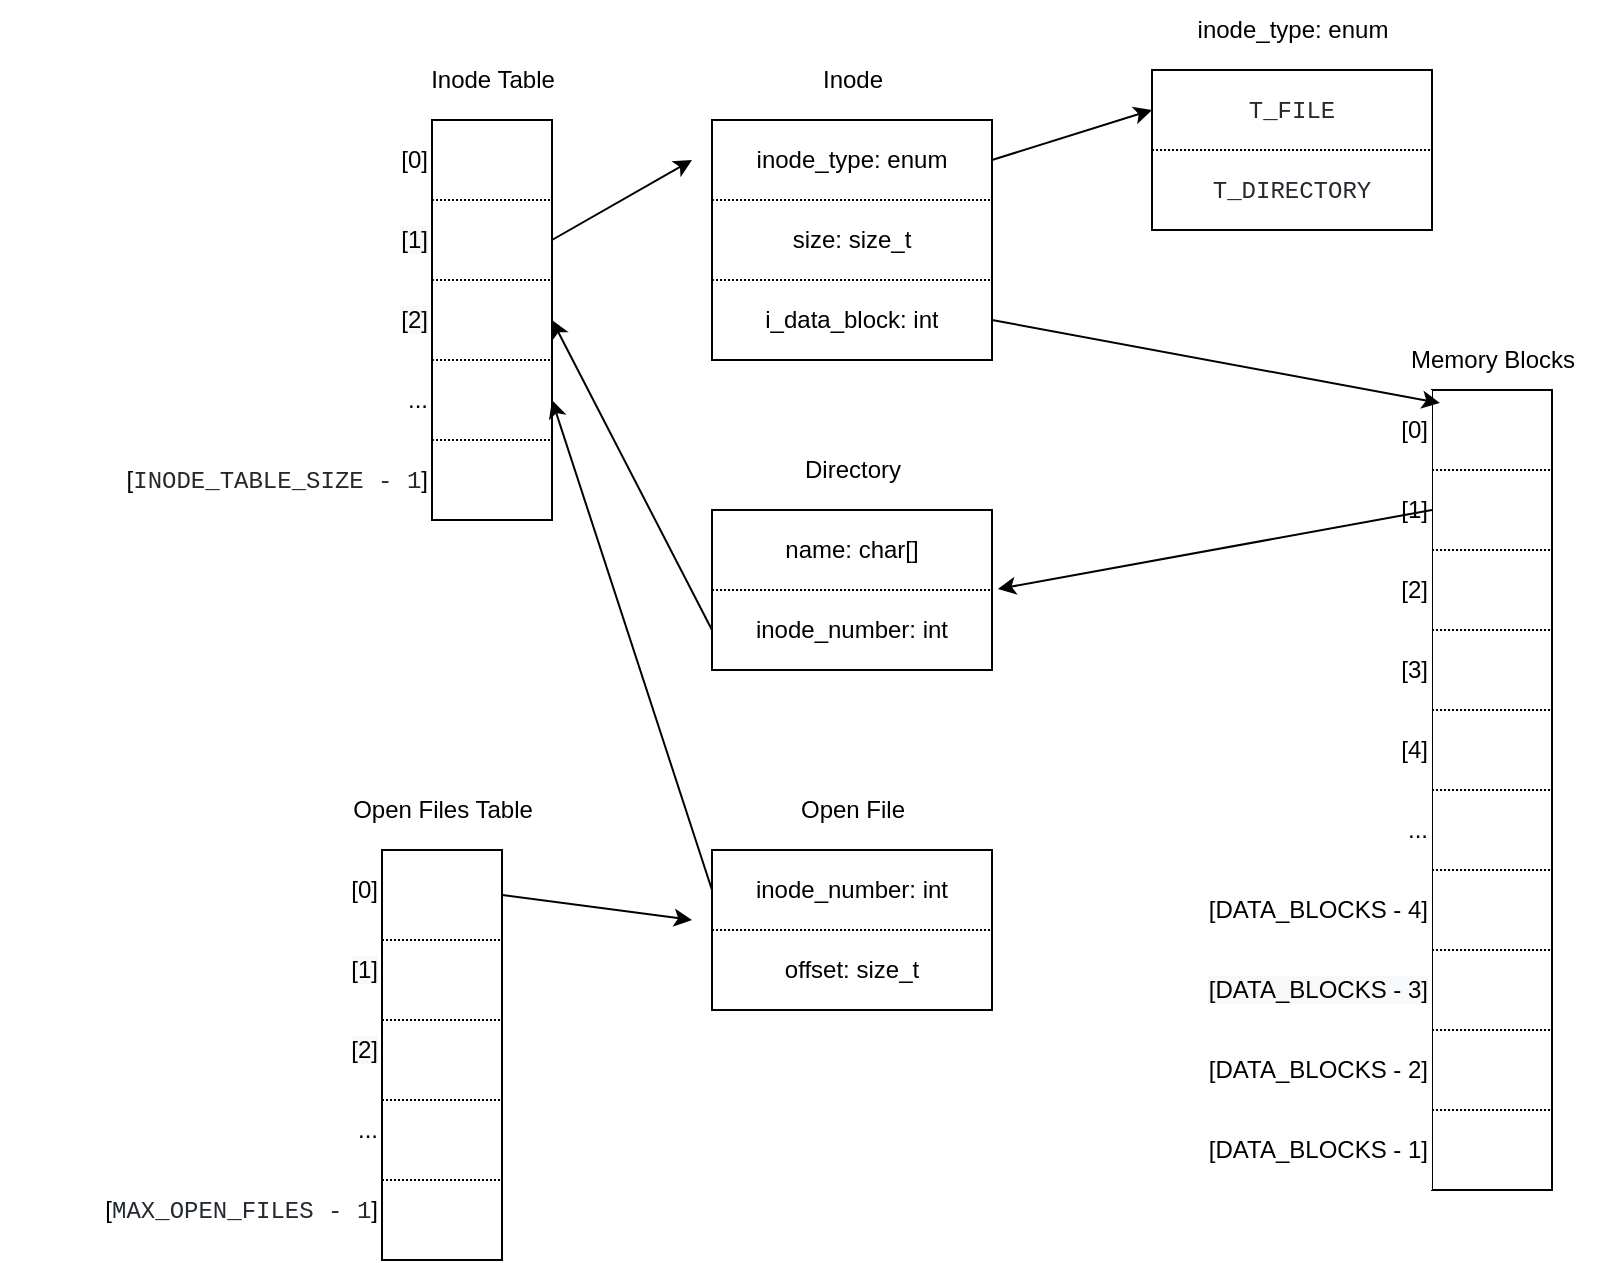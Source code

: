 <mxfile version="20.6.0" type="device"><diagram id="9Ae5BM7ugQisEjDvEAx7" name="Página-1"><mxGraphModel dx="1773" dy="621" grid="1" gridSize="10" guides="1" tooltips="1" connect="1" arrows="1" fold="1" page="1" pageScale="1" pageWidth="827" pageHeight="1169" math="0" shadow="0"><root><mxCell id="0"/><mxCell id="1" parent="0"/><mxCell id="xwCjixc-GJ8NAdLslj2i-1" value="" style="shape=table;html=1;whiteSpace=wrap;startSize=0;container=1;collapsible=0;childLayout=tableLayout;strokeColor=none;align=right;" vertex="1" parent="1"><mxGeometry x="10" y="80" width="160" height="200" as="geometry"/></mxCell><mxCell id="xwCjixc-GJ8NAdLslj2i-31" style="shape=tableRow;horizontal=0;startSize=0;swimlaneHead=0;swimlaneBody=0;top=0;left=0;bottom=0;right=0;collapsible=0;dropTarget=0;fillColor=none;points=[[0,0.5],[1,0.5]];portConstraint=eastwest;" vertex="1" parent="xwCjixc-GJ8NAdLslj2i-1"><mxGeometry width="160" height="40" as="geometry"/></mxCell><mxCell id="xwCjixc-GJ8NAdLslj2i-32" value="[0]" style="shape=partialRectangle;html=1;whiteSpace=wrap;connectable=0;fillColor=none;top=0;left=0;bottom=0;right=0;overflow=hidden;align=right;" vertex="1" parent="xwCjixc-GJ8NAdLslj2i-31"><mxGeometry width="160" height="40" as="geometry"><mxRectangle width="160" height="40" as="alternateBounds"/></mxGeometry></mxCell><mxCell id="xwCjixc-GJ8NAdLslj2i-29" style="shape=tableRow;horizontal=0;startSize=0;swimlaneHead=0;swimlaneBody=0;top=0;left=0;bottom=0;right=0;collapsible=0;dropTarget=0;fillColor=none;points=[[0,0.5],[1,0.5]];portConstraint=eastwest;" vertex="1" parent="xwCjixc-GJ8NAdLslj2i-1"><mxGeometry y="40" width="160" height="40" as="geometry"/></mxCell><mxCell id="xwCjixc-GJ8NAdLslj2i-30" value="&lt;span style=&quot;color: rgb(0, 0, 0); font-family: Helvetica; font-size: 12px; font-style: normal; font-variant-ligatures: normal; font-variant-caps: normal; font-weight: 400; letter-spacing: normal; orphans: 2; text-indent: 0px; text-transform: none; widows: 2; word-spacing: 0px; -webkit-text-stroke-width: 0px; background-color: rgb(248, 249, 250); text-decoration-thickness: initial; text-decoration-style: initial; text-decoration-color: initial; float: none; display: inline !important;&quot;&gt;[1]&lt;/span&gt;" style="shape=partialRectangle;html=1;whiteSpace=wrap;connectable=0;fillColor=none;top=0;left=0;bottom=0;right=0;overflow=hidden;align=right;" vertex="1" parent="xwCjixc-GJ8NAdLslj2i-29"><mxGeometry width="160" height="40" as="geometry"><mxRectangle width="160" height="40" as="alternateBounds"/></mxGeometry></mxCell><mxCell id="xwCjixc-GJ8NAdLslj2i-2" value="" style="shape=tableRow;horizontal=0;startSize=0;swimlaneHead=0;swimlaneBody=0;top=0;left=0;bottom=0;right=0;collapsible=0;dropTarget=0;fillColor=none;points=[[0,0.5],[1,0.5]];portConstraint=eastwest;" vertex="1" parent="xwCjixc-GJ8NAdLslj2i-1"><mxGeometry y="80" width="160" height="40" as="geometry"/></mxCell><mxCell id="xwCjixc-GJ8NAdLslj2i-3" value="&lt;span style=&quot;color: rgb(0, 0, 0); font-family: Helvetica; font-size: 12px; font-style: normal; font-variant-ligatures: normal; font-variant-caps: normal; font-weight: 400; letter-spacing: normal; orphans: 2; text-indent: 0px; text-transform: none; widows: 2; word-spacing: 0px; -webkit-text-stroke-width: 0px; background-color: rgb(248, 249, 250); text-decoration-thickness: initial; text-decoration-style: initial; text-decoration-color: initial; float: none; display: inline !important;&quot;&gt;[2]&lt;/span&gt;" style="shape=partialRectangle;html=1;whiteSpace=wrap;connectable=0;fillColor=none;top=0;left=0;bottom=0;right=0;overflow=hidden;align=right;" vertex="1" parent="xwCjixc-GJ8NAdLslj2i-2"><mxGeometry width="160" height="40" as="geometry"><mxRectangle width="160" height="40" as="alternateBounds"/></mxGeometry></mxCell><mxCell id="xwCjixc-GJ8NAdLslj2i-6" value="" style="shape=tableRow;horizontal=0;startSize=0;swimlaneHead=0;swimlaneBody=0;top=0;left=0;bottom=0;right=0;collapsible=0;dropTarget=0;fillColor=none;points=[[0,0.5],[1,0.5]];portConstraint=eastwest;" vertex="1" parent="xwCjixc-GJ8NAdLslj2i-1"><mxGeometry y="120" width="160" height="40" as="geometry"/></mxCell><mxCell id="xwCjixc-GJ8NAdLslj2i-7" value="..." style="shape=partialRectangle;html=1;whiteSpace=wrap;connectable=0;fillColor=none;top=0;left=0;bottom=0;right=0;overflow=hidden;align=right;" vertex="1" parent="xwCjixc-GJ8NAdLslj2i-6"><mxGeometry width="160" height="40" as="geometry"><mxRectangle width="160" height="40" as="alternateBounds"/></mxGeometry></mxCell><mxCell id="xwCjixc-GJ8NAdLslj2i-10" value="" style="shape=tableRow;horizontal=0;startSize=0;swimlaneHead=0;swimlaneBody=0;top=0;left=0;bottom=0;right=0;collapsible=0;dropTarget=0;fillColor=none;points=[[0,0.5],[1,0.5]];portConstraint=eastwest;" vertex="1" parent="xwCjixc-GJ8NAdLslj2i-1"><mxGeometry y="160" width="160" height="40" as="geometry"/></mxCell><mxCell id="xwCjixc-GJ8NAdLslj2i-11" value="[&lt;span style=&quot;color: rgb(36, 41, 47); font-family: ui-monospace, SFMono-Regular, &amp;quot;SF Mono&amp;quot;, Menlo, Consolas, &amp;quot;Liberation Mono&amp;quot;, monospace; background-color: rgb(255, 255, 255);&quot;&gt;INODE_TABLE_SIZE - 1&lt;/span&gt;]" style="shape=partialRectangle;html=1;whiteSpace=wrap;connectable=0;fillColor=none;top=0;left=0;bottom=0;right=0;overflow=hidden;align=right;" vertex="1" parent="xwCjixc-GJ8NAdLslj2i-10"><mxGeometry width="160" height="40" as="geometry"><mxRectangle width="160" height="40" as="alternateBounds"/></mxGeometry></mxCell><mxCell id="xwCjixc-GJ8NAdLslj2i-48" value="" style="shape=table;html=1;whiteSpace=wrap;startSize=0;container=1;collapsible=0;childLayout=tableLayout;dashed=1;dashPattern=1 1;" vertex="1" parent="1"><mxGeometry x="170" y="80" width="60" height="200" as="geometry"/></mxCell><mxCell id="xwCjixc-GJ8NAdLslj2i-49" value="" style="shape=tableRow;horizontal=0;startSize=0;swimlaneHead=0;swimlaneBody=0;top=0;left=0;bottom=0;right=0;collapsible=0;dropTarget=0;fillColor=none;points=[[0,0.5],[1,0.5]];portConstraint=eastwest;dashed=1;dashPattern=1 1;" vertex="1" parent="xwCjixc-GJ8NAdLslj2i-48"><mxGeometry width="60" height="40" as="geometry"/></mxCell><mxCell id="xwCjixc-GJ8NAdLslj2i-50" value="" style="shape=partialRectangle;html=1;whiteSpace=wrap;connectable=0;fillColor=none;top=0;left=0;bottom=0;right=0;overflow=hidden;dashed=1;dashPattern=1 1;" vertex="1" parent="xwCjixc-GJ8NAdLslj2i-49"><mxGeometry width="60" height="40" as="geometry"><mxRectangle width="60" height="40" as="alternateBounds"/></mxGeometry></mxCell><mxCell id="xwCjixc-GJ8NAdLslj2i-53" value="" style="shape=tableRow;horizontal=0;startSize=0;swimlaneHead=0;swimlaneBody=0;top=0;left=0;bottom=0;right=0;collapsible=0;dropTarget=0;fillColor=none;points=[[0,0.5],[1,0.5]];portConstraint=eastwest;dashed=1;dashPattern=1 1;" vertex="1" parent="xwCjixc-GJ8NAdLslj2i-48"><mxGeometry y="40" width="60" height="40" as="geometry"/></mxCell><mxCell id="xwCjixc-GJ8NAdLslj2i-54" value="" style="shape=partialRectangle;html=1;whiteSpace=wrap;connectable=0;fillColor=none;top=0;left=0;bottom=0;right=0;overflow=hidden;dashed=1;dashPattern=1 1;" vertex="1" parent="xwCjixc-GJ8NAdLslj2i-53"><mxGeometry width="60" height="40" as="geometry"><mxRectangle width="60" height="40" as="alternateBounds"/></mxGeometry></mxCell><mxCell id="xwCjixc-GJ8NAdLslj2i-57" value="" style="shape=tableRow;horizontal=0;startSize=0;swimlaneHead=0;swimlaneBody=0;top=0;left=0;bottom=0;right=0;collapsible=0;dropTarget=0;fillColor=none;points=[[0,0.5],[1,0.5]];portConstraint=eastwest;dashed=1;dashPattern=1 1;" vertex="1" parent="xwCjixc-GJ8NAdLslj2i-48"><mxGeometry y="80" width="60" height="40" as="geometry"/></mxCell><mxCell id="xwCjixc-GJ8NAdLslj2i-58" value="" style="shape=partialRectangle;html=1;whiteSpace=wrap;connectable=0;fillColor=none;top=0;left=0;bottom=0;right=0;overflow=hidden;dashed=1;dashPattern=1 1;" vertex="1" parent="xwCjixc-GJ8NAdLslj2i-57"><mxGeometry width="60" height="40" as="geometry"><mxRectangle width="60" height="40" as="alternateBounds"/></mxGeometry></mxCell><mxCell id="xwCjixc-GJ8NAdLslj2i-61" style="shape=tableRow;horizontal=0;startSize=0;swimlaneHead=0;swimlaneBody=0;top=0;left=0;bottom=0;right=0;collapsible=0;dropTarget=0;fillColor=none;points=[[0,0.5],[1,0.5]];portConstraint=eastwest;dashed=1;dashPattern=1 1;" vertex="1" parent="xwCjixc-GJ8NAdLslj2i-48"><mxGeometry y="120" width="60" height="40" as="geometry"/></mxCell><mxCell id="xwCjixc-GJ8NAdLslj2i-62" style="shape=partialRectangle;html=1;whiteSpace=wrap;connectable=0;fillColor=none;top=0;left=0;bottom=0;right=0;overflow=hidden;dashed=1;dashPattern=1 1;" vertex="1" parent="xwCjixc-GJ8NAdLslj2i-61"><mxGeometry width="60" height="40" as="geometry"><mxRectangle width="60" height="40" as="alternateBounds"/></mxGeometry></mxCell><mxCell id="xwCjixc-GJ8NAdLslj2i-63" style="shape=tableRow;horizontal=0;startSize=0;swimlaneHead=0;swimlaneBody=0;top=0;left=0;bottom=0;right=0;collapsible=0;dropTarget=0;fillColor=none;points=[[0,0.5],[1,0.5]];portConstraint=eastwest;dashed=1;dashPattern=1 1;" vertex="1" parent="xwCjixc-GJ8NAdLslj2i-48"><mxGeometry y="160" width="60" height="40" as="geometry"/></mxCell><mxCell id="xwCjixc-GJ8NAdLslj2i-64" style="shape=partialRectangle;html=1;whiteSpace=wrap;connectable=0;fillColor=none;top=0;left=0;bottom=0;right=0;overflow=hidden;dashed=1;dashPattern=1 1;" vertex="1" parent="xwCjixc-GJ8NAdLslj2i-63"><mxGeometry width="60" height="40" as="geometry"><mxRectangle width="60" height="40" as="alternateBounds"/></mxGeometry></mxCell><mxCell id="xwCjixc-GJ8NAdLslj2i-65" value="Inode Table" style="text;html=1;align=center;verticalAlign=middle;resizable=0;points=[];autosize=1;strokeColor=none;fillColor=none;" vertex="1" parent="1"><mxGeometry x="155" y="45" width="90" height="30" as="geometry"/></mxCell><mxCell id="xwCjixc-GJ8NAdLslj2i-71" value="" style="shape=table;html=1;whiteSpace=wrap;startSize=0;container=1;collapsible=0;childLayout=tableLayout;dashed=1;dashPattern=1 1;" vertex="1" parent="1"><mxGeometry x="310" y="80" width="140" height="120" as="geometry"/></mxCell><mxCell id="xwCjixc-GJ8NAdLslj2i-84" style="shape=tableRow;horizontal=0;startSize=0;swimlaneHead=0;swimlaneBody=0;top=0;left=0;bottom=0;right=0;collapsible=0;dropTarget=0;fillColor=none;points=[[0,0.5],[1,0.5]];portConstraint=eastwest;dashed=1;dashPattern=1 1;" vertex="1" parent="xwCjixc-GJ8NAdLslj2i-71"><mxGeometry width="140" height="40" as="geometry"/></mxCell><mxCell id="xwCjixc-GJ8NAdLslj2i-85" value="inode_type: enum" style="shape=partialRectangle;html=1;whiteSpace=wrap;connectable=0;fillColor=none;top=0;left=0;bottom=0;right=0;overflow=hidden;dashed=1;dashPattern=1 1;" vertex="1" parent="xwCjixc-GJ8NAdLslj2i-84"><mxGeometry width="140" height="40" as="geometry"><mxRectangle width="140" height="40" as="alternateBounds"/></mxGeometry></mxCell><mxCell id="xwCjixc-GJ8NAdLslj2i-72" value="" style="shape=tableRow;horizontal=0;startSize=0;swimlaneHead=0;swimlaneBody=0;top=0;left=0;bottom=0;right=0;collapsible=0;dropTarget=0;fillColor=none;points=[[0,0.5],[1,0.5]];portConstraint=eastwest;dashed=1;dashPattern=1 1;" vertex="1" parent="xwCjixc-GJ8NAdLslj2i-71"><mxGeometry y="40" width="140" height="40" as="geometry"/></mxCell><mxCell id="xwCjixc-GJ8NAdLslj2i-73" value="size: size_t" style="shape=partialRectangle;html=1;whiteSpace=wrap;connectable=0;fillColor=none;top=0;left=0;bottom=0;right=0;overflow=hidden;dashed=1;dashPattern=1 1;" vertex="1" parent="xwCjixc-GJ8NAdLslj2i-72"><mxGeometry width="140" height="40" as="geometry"><mxRectangle width="140" height="40" as="alternateBounds"/></mxGeometry></mxCell><mxCell id="xwCjixc-GJ8NAdLslj2i-76" value="" style="shape=tableRow;horizontal=0;startSize=0;swimlaneHead=0;swimlaneBody=0;top=0;left=0;bottom=0;right=0;collapsible=0;dropTarget=0;fillColor=none;points=[[0,0.5],[1,0.5]];portConstraint=eastwest;dashed=1;dashPattern=1 1;" vertex="1" parent="xwCjixc-GJ8NAdLslj2i-71"><mxGeometry y="80" width="140" height="40" as="geometry"/></mxCell><mxCell id="xwCjixc-GJ8NAdLslj2i-77" value="i_data_block: int" style="shape=partialRectangle;html=1;whiteSpace=wrap;connectable=0;fillColor=none;top=0;left=0;bottom=0;right=0;overflow=hidden;dashed=1;dashPattern=1 1;" vertex="1" parent="xwCjixc-GJ8NAdLslj2i-76"><mxGeometry width="140" height="40" as="geometry"><mxRectangle width="140" height="40" as="alternateBounds"/></mxGeometry></mxCell><mxCell id="xwCjixc-GJ8NAdLslj2i-86" value="Inode" style="text;html=1;align=center;verticalAlign=middle;resizable=0;points=[];autosize=1;strokeColor=none;fillColor=none;" vertex="1" parent="1"><mxGeometry x="355" y="45" width="50" height="30" as="geometry"/></mxCell><mxCell id="xwCjixc-GJ8NAdLslj2i-87" value="" style="shape=table;startSize=0;container=1;collapsible=0;childLayout=tableLayout;dashed=1;dashPattern=1 1;" vertex="1" parent="1"><mxGeometry x="670" y="215" width="60" height="400" as="geometry"/></mxCell><mxCell id="xwCjixc-GJ8NAdLslj2i-90" value="" style="shape=tableRow;horizontal=0;startSize=0;swimlaneHead=0;swimlaneBody=0;top=0;left=0;bottom=0;right=0;collapsible=0;dropTarget=0;fillColor=none;points=[[0,0.5],[1,0.5]];portConstraint=eastwest;dashed=1;dashPattern=1 1;" vertex="1" parent="xwCjixc-GJ8NAdLslj2i-87"><mxGeometry width="60" height="40" as="geometry"/></mxCell><mxCell id="xwCjixc-GJ8NAdLslj2i-91" value="" style="shape=partialRectangle;html=1;whiteSpace=wrap;connectable=0;overflow=hidden;fillColor=none;top=0;left=0;bottom=0;right=0;pointerEvents=1;dashed=1;dashPattern=1 1;" vertex="1" parent="xwCjixc-GJ8NAdLslj2i-90"><mxGeometry width="60" height="40" as="geometry"><mxRectangle width="60" height="40" as="alternateBounds"/></mxGeometry></mxCell><mxCell id="xwCjixc-GJ8NAdLslj2i-92" value="" style="shape=tableRow;horizontal=0;startSize=0;swimlaneHead=0;swimlaneBody=0;top=0;left=0;bottom=0;right=0;collapsible=0;dropTarget=0;fillColor=none;points=[[0,0.5],[1,0.5]];portConstraint=eastwest;dashed=1;dashPattern=1 1;" vertex="1" parent="xwCjixc-GJ8NAdLslj2i-87"><mxGeometry y="40" width="60" height="40" as="geometry"/></mxCell><mxCell id="xwCjixc-GJ8NAdLslj2i-93" value="" style="shape=partialRectangle;html=1;whiteSpace=wrap;connectable=0;overflow=hidden;fillColor=none;top=0;left=0;bottom=0;right=0;pointerEvents=1;dashed=1;dashPattern=1 1;" vertex="1" parent="xwCjixc-GJ8NAdLslj2i-92"><mxGeometry width="60" height="40" as="geometry"><mxRectangle width="60" height="40" as="alternateBounds"/></mxGeometry></mxCell><mxCell id="xwCjixc-GJ8NAdLslj2i-94" value="" style="shape=tableRow;horizontal=0;startSize=0;swimlaneHead=0;swimlaneBody=0;top=0;left=0;bottom=0;right=0;collapsible=0;dropTarget=0;fillColor=none;points=[[0,0.5],[1,0.5]];portConstraint=eastwest;dashed=1;dashPattern=1 1;" vertex="1" parent="xwCjixc-GJ8NAdLslj2i-87"><mxGeometry y="80" width="60" height="40" as="geometry"/></mxCell><mxCell id="xwCjixc-GJ8NAdLslj2i-95" value="" style="shape=partialRectangle;html=1;whiteSpace=wrap;connectable=0;overflow=hidden;fillColor=none;top=0;left=0;bottom=0;right=0;pointerEvents=1;dashed=1;dashPattern=1 1;" vertex="1" parent="xwCjixc-GJ8NAdLslj2i-94"><mxGeometry width="60" height="40" as="geometry"><mxRectangle width="60" height="40" as="alternateBounds"/></mxGeometry></mxCell><mxCell id="xwCjixc-GJ8NAdLslj2i-96" value="" style="shape=tableRow;horizontal=0;startSize=0;swimlaneHead=0;swimlaneBody=0;top=0;left=0;bottom=0;right=0;collapsible=0;dropTarget=0;fillColor=none;points=[[0,0.5],[1,0.5]];portConstraint=eastwest;dashed=1;dashPattern=1 1;" vertex="1" parent="xwCjixc-GJ8NAdLslj2i-87"><mxGeometry y="120" width="60" height="40" as="geometry"/></mxCell><mxCell id="xwCjixc-GJ8NAdLslj2i-97" value="" style="shape=partialRectangle;html=1;whiteSpace=wrap;connectable=0;overflow=hidden;fillColor=none;top=0;left=0;bottom=0;right=0;pointerEvents=1;dashed=1;dashPattern=1 1;" vertex="1" parent="xwCjixc-GJ8NAdLslj2i-96"><mxGeometry width="60" height="40" as="geometry"><mxRectangle width="60" height="40" as="alternateBounds"/></mxGeometry></mxCell><mxCell id="xwCjixc-GJ8NAdLslj2i-98" value="" style="shape=tableRow;horizontal=0;startSize=0;swimlaneHead=0;swimlaneBody=0;top=0;left=0;bottom=0;right=0;collapsible=0;dropTarget=0;fillColor=none;points=[[0,0.5],[1,0.5]];portConstraint=eastwest;dashed=1;dashPattern=1 1;" vertex="1" parent="xwCjixc-GJ8NAdLslj2i-87"><mxGeometry y="160" width="60" height="40" as="geometry"/></mxCell><mxCell id="xwCjixc-GJ8NAdLslj2i-99" value="" style="shape=partialRectangle;html=1;whiteSpace=wrap;connectable=0;overflow=hidden;fillColor=none;top=0;left=0;bottom=0;right=0;pointerEvents=1;dashed=1;dashPattern=1 1;" vertex="1" parent="xwCjixc-GJ8NAdLslj2i-98"><mxGeometry width="60" height="40" as="geometry"><mxRectangle width="60" height="40" as="alternateBounds"/></mxGeometry></mxCell><mxCell id="xwCjixc-GJ8NAdLslj2i-100" value="" style="shape=tableRow;horizontal=0;startSize=0;swimlaneHead=0;swimlaneBody=0;top=0;left=0;bottom=0;right=0;collapsible=0;dropTarget=0;fillColor=none;points=[[0,0.5],[1,0.5]];portConstraint=eastwest;dashed=1;dashPattern=1 1;" vertex="1" parent="xwCjixc-GJ8NAdLslj2i-87"><mxGeometry y="200" width="60" height="40" as="geometry"/></mxCell><mxCell id="xwCjixc-GJ8NAdLslj2i-101" value="" style="shape=partialRectangle;html=1;whiteSpace=wrap;connectable=0;overflow=hidden;fillColor=none;top=0;left=0;bottom=0;right=0;pointerEvents=1;dashed=1;dashPattern=1 1;" vertex="1" parent="xwCjixc-GJ8NAdLslj2i-100"><mxGeometry width="60" height="40" as="geometry"><mxRectangle width="60" height="40" as="alternateBounds"/></mxGeometry></mxCell><mxCell id="xwCjixc-GJ8NAdLslj2i-102" value="" style="shape=tableRow;horizontal=0;startSize=0;swimlaneHead=0;swimlaneBody=0;top=0;left=0;bottom=0;right=0;collapsible=0;dropTarget=0;fillColor=none;points=[[0,0.5],[1,0.5]];portConstraint=eastwest;dashed=1;dashPattern=1 1;" vertex="1" parent="xwCjixc-GJ8NAdLslj2i-87"><mxGeometry y="240" width="60" height="40" as="geometry"/></mxCell><mxCell id="xwCjixc-GJ8NAdLslj2i-103" value="" style="shape=partialRectangle;html=1;whiteSpace=wrap;connectable=0;overflow=hidden;fillColor=none;top=0;left=0;bottom=0;right=0;pointerEvents=1;dashed=1;dashPattern=1 1;" vertex="1" parent="xwCjixc-GJ8NAdLslj2i-102"><mxGeometry width="60" height="40" as="geometry"><mxRectangle width="60" height="40" as="alternateBounds"/></mxGeometry></mxCell><mxCell id="xwCjixc-GJ8NAdLslj2i-104" value="" style="shape=tableRow;horizontal=0;startSize=0;swimlaneHead=0;swimlaneBody=0;top=0;left=0;bottom=0;right=0;collapsible=0;dropTarget=0;fillColor=none;points=[[0,0.5],[1,0.5]];portConstraint=eastwest;dashed=1;dashPattern=1 1;" vertex="1" parent="xwCjixc-GJ8NAdLslj2i-87"><mxGeometry y="280" width="60" height="40" as="geometry"/></mxCell><mxCell id="xwCjixc-GJ8NAdLslj2i-105" value="" style="shape=partialRectangle;html=1;whiteSpace=wrap;connectable=0;overflow=hidden;fillColor=none;top=0;left=0;bottom=0;right=0;pointerEvents=1;dashed=1;dashPattern=1 1;" vertex="1" parent="xwCjixc-GJ8NAdLslj2i-104"><mxGeometry width="60" height="40" as="geometry"><mxRectangle width="60" height="40" as="alternateBounds"/></mxGeometry></mxCell><mxCell id="xwCjixc-GJ8NAdLslj2i-106" value="" style="shape=tableRow;horizontal=0;startSize=0;swimlaneHead=0;swimlaneBody=0;top=0;left=0;bottom=0;right=0;collapsible=0;dropTarget=0;fillColor=none;points=[[0,0.5],[1,0.5]];portConstraint=eastwest;dashed=1;dashPattern=1 1;" vertex="1" parent="xwCjixc-GJ8NAdLslj2i-87"><mxGeometry y="320" width="60" height="40" as="geometry"/></mxCell><mxCell id="xwCjixc-GJ8NAdLslj2i-107" value="" style="shape=partialRectangle;html=1;whiteSpace=wrap;connectable=0;overflow=hidden;fillColor=none;top=0;left=0;bottom=0;right=0;pointerEvents=1;dashed=1;dashPattern=1 1;" vertex="1" parent="xwCjixc-GJ8NAdLslj2i-106"><mxGeometry width="60" height="40" as="geometry"><mxRectangle width="60" height="40" as="alternateBounds"/></mxGeometry></mxCell><mxCell id="xwCjixc-GJ8NAdLslj2i-108" style="shape=tableRow;horizontal=0;startSize=0;swimlaneHead=0;swimlaneBody=0;top=0;left=0;bottom=0;right=0;collapsible=0;dropTarget=0;fillColor=none;points=[[0,0.5],[1,0.5]];portConstraint=eastwest;dashed=1;dashPattern=1 1;" vertex="1" parent="xwCjixc-GJ8NAdLslj2i-87"><mxGeometry y="360" width="60" height="40" as="geometry"/></mxCell><mxCell id="xwCjixc-GJ8NAdLslj2i-109" style="shape=partialRectangle;html=1;whiteSpace=wrap;connectable=0;overflow=hidden;fillColor=none;top=0;left=0;bottom=0;right=0;pointerEvents=1;dashed=1;dashPattern=1 1;" vertex="1" parent="xwCjixc-GJ8NAdLslj2i-108"><mxGeometry width="60" height="40" as="geometry"><mxRectangle width="60" height="40" as="alternateBounds"/></mxGeometry></mxCell><mxCell id="xwCjixc-GJ8NAdLslj2i-110" value="Memory Blocks" style="text;html=1;align=center;verticalAlign=middle;resizable=0;points=[];autosize=1;strokeColor=none;fillColor=none;dashed=1;dashPattern=1 1;" vertex="1" parent="1"><mxGeometry x="645" y="185" width="110" height="30" as="geometry"/></mxCell><mxCell id="xwCjixc-GJ8NAdLslj2i-111" value="" style="shape=table;startSize=0;container=1;collapsible=0;childLayout=tableLayout;dashed=1;dashPattern=1 1;align=right;strokeColor=none;" vertex="1" parent="1"><mxGeometry x="550" y="215" width="120" height="400" as="geometry"/></mxCell><mxCell id="xwCjixc-GJ8NAdLslj2i-112" value="" style="shape=tableRow;horizontal=0;startSize=0;swimlaneHead=0;swimlaneBody=0;top=0;left=0;bottom=0;right=0;collapsible=0;dropTarget=0;fillColor=none;points=[[0,0.5],[1,0.5]];portConstraint=eastwest;dashed=1;dashPattern=1 1;" vertex="1" parent="xwCjixc-GJ8NAdLslj2i-111"><mxGeometry width="120" height="40" as="geometry"/></mxCell><mxCell id="xwCjixc-GJ8NAdLslj2i-113" value="[0]" style="shape=partialRectangle;html=1;whiteSpace=wrap;connectable=0;overflow=hidden;fillColor=none;top=0;left=0;bottom=0;right=0;pointerEvents=1;dashed=1;dashPattern=1 1;align=right;" vertex="1" parent="xwCjixc-GJ8NAdLslj2i-112"><mxGeometry width="120" height="40" as="geometry"><mxRectangle width="120" height="40" as="alternateBounds"/></mxGeometry></mxCell><mxCell id="xwCjixc-GJ8NAdLslj2i-114" value="" style="shape=tableRow;horizontal=0;startSize=0;swimlaneHead=0;swimlaneBody=0;top=0;left=0;bottom=0;right=0;collapsible=0;dropTarget=0;fillColor=none;points=[[0,0.5],[1,0.5]];portConstraint=eastwest;dashed=1;dashPattern=1 1;" vertex="1" parent="xwCjixc-GJ8NAdLslj2i-111"><mxGeometry y="40" width="120" height="40" as="geometry"/></mxCell><mxCell id="xwCjixc-GJ8NAdLslj2i-115" value="[1]" style="shape=partialRectangle;html=1;whiteSpace=wrap;connectable=0;overflow=hidden;fillColor=none;top=0;left=0;bottom=0;right=0;pointerEvents=1;dashed=1;dashPattern=1 1;align=right;" vertex="1" parent="xwCjixc-GJ8NAdLslj2i-114"><mxGeometry width="120" height="40" as="geometry"><mxRectangle width="120" height="40" as="alternateBounds"/></mxGeometry></mxCell><mxCell id="xwCjixc-GJ8NAdLslj2i-116" value="" style="shape=tableRow;horizontal=0;startSize=0;swimlaneHead=0;swimlaneBody=0;top=0;left=0;bottom=0;right=0;collapsible=0;dropTarget=0;fillColor=none;points=[[0,0.5],[1,0.5]];portConstraint=eastwest;dashed=1;dashPattern=1 1;" vertex="1" parent="xwCjixc-GJ8NAdLslj2i-111"><mxGeometry y="80" width="120" height="40" as="geometry"/></mxCell><mxCell id="xwCjixc-GJ8NAdLslj2i-117" value="[2]" style="shape=partialRectangle;html=1;whiteSpace=wrap;connectable=0;overflow=hidden;fillColor=none;top=0;left=0;bottom=0;right=0;pointerEvents=1;dashed=1;dashPattern=1 1;align=right;" vertex="1" parent="xwCjixc-GJ8NAdLslj2i-116"><mxGeometry width="120" height="40" as="geometry"><mxRectangle width="120" height="40" as="alternateBounds"/></mxGeometry></mxCell><mxCell id="xwCjixc-GJ8NAdLslj2i-118" value="" style="shape=tableRow;horizontal=0;startSize=0;swimlaneHead=0;swimlaneBody=0;top=0;left=0;bottom=0;right=0;collapsible=0;dropTarget=0;fillColor=none;points=[[0,0.5],[1,0.5]];portConstraint=eastwest;dashed=1;dashPattern=1 1;" vertex="1" parent="xwCjixc-GJ8NAdLslj2i-111"><mxGeometry y="120" width="120" height="40" as="geometry"/></mxCell><mxCell id="xwCjixc-GJ8NAdLslj2i-119" value="[3]" style="shape=partialRectangle;html=1;whiteSpace=wrap;connectable=0;overflow=hidden;fillColor=none;top=0;left=0;bottom=0;right=0;pointerEvents=1;dashed=1;dashPattern=1 1;align=right;" vertex="1" parent="xwCjixc-GJ8NAdLslj2i-118"><mxGeometry width="120" height="40" as="geometry"><mxRectangle width="120" height="40" as="alternateBounds"/></mxGeometry></mxCell><mxCell id="xwCjixc-GJ8NAdLslj2i-120" value="" style="shape=tableRow;horizontal=0;startSize=0;swimlaneHead=0;swimlaneBody=0;top=0;left=0;bottom=0;right=0;collapsible=0;dropTarget=0;fillColor=none;points=[[0,0.5],[1,0.5]];portConstraint=eastwest;dashed=1;dashPattern=1 1;" vertex="1" parent="xwCjixc-GJ8NAdLslj2i-111"><mxGeometry y="160" width="120" height="40" as="geometry"/></mxCell><mxCell id="xwCjixc-GJ8NAdLslj2i-121" value="[4]" style="shape=partialRectangle;html=1;whiteSpace=wrap;connectable=0;overflow=hidden;fillColor=none;top=0;left=0;bottom=0;right=0;pointerEvents=1;dashed=1;dashPattern=1 1;align=right;" vertex="1" parent="xwCjixc-GJ8NAdLslj2i-120"><mxGeometry width="120" height="40" as="geometry"><mxRectangle width="120" height="40" as="alternateBounds"/></mxGeometry></mxCell><mxCell id="xwCjixc-GJ8NAdLslj2i-122" value="" style="shape=tableRow;horizontal=0;startSize=0;swimlaneHead=0;swimlaneBody=0;top=0;left=0;bottom=0;right=0;collapsible=0;dropTarget=0;fillColor=none;points=[[0,0.5],[1,0.5]];portConstraint=eastwest;dashed=1;dashPattern=1 1;" vertex="1" parent="xwCjixc-GJ8NAdLslj2i-111"><mxGeometry y="200" width="120" height="40" as="geometry"/></mxCell><mxCell id="xwCjixc-GJ8NAdLslj2i-123" value="..." style="shape=partialRectangle;html=1;whiteSpace=wrap;connectable=0;overflow=hidden;fillColor=none;top=0;left=0;bottom=0;right=0;pointerEvents=1;dashed=1;dashPattern=1 1;align=right;" vertex="1" parent="xwCjixc-GJ8NAdLslj2i-122"><mxGeometry width="120" height="40" as="geometry"><mxRectangle width="120" height="40" as="alternateBounds"/></mxGeometry></mxCell><mxCell id="xwCjixc-GJ8NAdLslj2i-124" value="" style="shape=tableRow;horizontal=0;startSize=0;swimlaneHead=0;swimlaneBody=0;top=0;left=0;bottom=0;right=0;collapsible=0;dropTarget=0;fillColor=none;points=[[0,0.5],[1,0.5]];portConstraint=eastwest;dashed=1;dashPattern=1 1;" vertex="1" parent="xwCjixc-GJ8NAdLslj2i-111"><mxGeometry y="240" width="120" height="40" as="geometry"/></mxCell><mxCell id="xwCjixc-GJ8NAdLslj2i-125" value="&lt;span style=&quot;&quot;&gt;[DATA_BLOCKS - 4]&lt;/span&gt;" style="shape=partialRectangle;html=1;whiteSpace=wrap;connectable=0;overflow=hidden;fillColor=none;top=0;left=0;bottom=0;right=0;pointerEvents=1;dashed=1;dashPattern=1 1;align=right;" vertex="1" parent="xwCjixc-GJ8NAdLslj2i-124"><mxGeometry width="120" height="40" as="geometry"><mxRectangle width="120" height="40" as="alternateBounds"/></mxGeometry></mxCell><mxCell id="xwCjixc-GJ8NAdLslj2i-126" value="" style="shape=tableRow;horizontal=0;startSize=0;swimlaneHead=0;swimlaneBody=0;top=0;left=0;bottom=0;right=0;collapsible=0;dropTarget=0;fillColor=none;points=[[0,0.5],[1,0.5]];portConstraint=eastwest;dashed=1;dashPattern=1 1;" vertex="1" parent="xwCjixc-GJ8NAdLslj2i-111"><mxGeometry y="280" width="120" height="40" as="geometry"/></mxCell><mxCell id="xwCjixc-GJ8NAdLslj2i-127" value="&lt;span style=&quot;color: rgb(0, 0, 0); font-family: Helvetica; font-size: 12px; font-style: normal; font-variant-ligatures: normal; font-variant-caps: normal; font-weight: 400; letter-spacing: normal; orphans: 2; text-align: right; text-indent: 0px; text-transform: none; widows: 2; word-spacing: 0px; -webkit-text-stroke-width: 0px; background-color: rgb(248, 249, 250); text-decoration-thickness: initial; text-decoration-style: initial; text-decoration-color: initial; float: none; display: inline !important;&quot;&gt;[DATA_BLOCKS - 3]&lt;/span&gt;" style="shape=partialRectangle;html=1;whiteSpace=wrap;connectable=0;overflow=hidden;fillColor=none;top=0;left=0;bottom=0;right=0;pointerEvents=1;dashed=1;dashPattern=1 1;align=right;" vertex="1" parent="xwCjixc-GJ8NAdLslj2i-126"><mxGeometry width="120" height="40" as="geometry"><mxRectangle width="120" height="40" as="alternateBounds"/></mxGeometry></mxCell><mxCell id="xwCjixc-GJ8NAdLslj2i-128" value="" style="shape=tableRow;horizontal=0;startSize=0;swimlaneHead=0;swimlaneBody=0;top=0;left=0;bottom=0;right=0;collapsible=0;dropTarget=0;fillColor=none;points=[[0,0.5],[1,0.5]];portConstraint=eastwest;dashed=1;dashPattern=1 1;" vertex="1" parent="xwCjixc-GJ8NAdLslj2i-111"><mxGeometry y="320" width="120" height="40" as="geometry"/></mxCell><mxCell id="xwCjixc-GJ8NAdLslj2i-129" value="[DATA_BLOCKS - 2]" style="shape=partialRectangle;html=1;whiteSpace=wrap;connectable=0;overflow=hidden;fillColor=none;top=0;left=0;bottom=0;right=0;pointerEvents=1;dashed=1;dashPattern=1 1;align=right;" vertex="1" parent="xwCjixc-GJ8NAdLslj2i-128"><mxGeometry width="120" height="40" as="geometry"><mxRectangle width="120" height="40" as="alternateBounds"/></mxGeometry></mxCell><mxCell id="xwCjixc-GJ8NAdLslj2i-130" style="shape=tableRow;horizontal=0;startSize=0;swimlaneHead=0;swimlaneBody=0;top=0;left=0;bottom=0;right=0;collapsible=0;dropTarget=0;fillColor=none;points=[[0,0.5],[1,0.5]];portConstraint=eastwest;dashed=1;dashPattern=1 1;" vertex="1" parent="xwCjixc-GJ8NAdLslj2i-111"><mxGeometry y="360" width="120" height="40" as="geometry"/></mxCell><mxCell id="xwCjixc-GJ8NAdLslj2i-131" value="[DATA_BLOCKS - 1]" style="shape=partialRectangle;html=1;whiteSpace=wrap;connectable=0;overflow=hidden;fillColor=none;top=0;left=0;bottom=0;right=0;pointerEvents=1;dashed=1;dashPattern=1 1;align=right;" vertex="1" parent="xwCjixc-GJ8NAdLslj2i-130"><mxGeometry width="120" height="40" as="geometry"><mxRectangle width="120" height="40" as="alternateBounds"/></mxGeometry></mxCell><mxCell id="xwCjixc-GJ8NAdLslj2i-132" value="" style="shape=table;html=1;whiteSpace=wrap;startSize=0;container=1;collapsible=0;childLayout=tableLayout;strokeColor=none;align=right;" vertex="1" parent="1"><mxGeometry x="-45" y="445" width="190" height="200" as="geometry"/></mxCell><mxCell id="xwCjixc-GJ8NAdLslj2i-133" style="shape=tableRow;horizontal=0;startSize=0;swimlaneHead=0;swimlaneBody=0;top=0;left=0;bottom=0;right=0;collapsible=0;dropTarget=0;fillColor=none;points=[[0,0.5],[1,0.5]];portConstraint=eastwest;" vertex="1" parent="xwCjixc-GJ8NAdLslj2i-132"><mxGeometry width="190" height="40" as="geometry"/></mxCell><mxCell id="xwCjixc-GJ8NAdLslj2i-134" value="[0]" style="shape=partialRectangle;html=1;whiteSpace=wrap;connectable=0;fillColor=none;top=0;left=0;bottom=0;right=0;overflow=hidden;align=right;" vertex="1" parent="xwCjixc-GJ8NAdLslj2i-133"><mxGeometry width="190" height="40" as="geometry"><mxRectangle width="190" height="40" as="alternateBounds"/></mxGeometry></mxCell><mxCell id="xwCjixc-GJ8NAdLslj2i-135" style="shape=tableRow;horizontal=0;startSize=0;swimlaneHead=0;swimlaneBody=0;top=0;left=0;bottom=0;right=0;collapsible=0;dropTarget=0;fillColor=none;points=[[0,0.5],[1,0.5]];portConstraint=eastwest;" vertex="1" parent="xwCjixc-GJ8NAdLslj2i-132"><mxGeometry y="40" width="190" height="40" as="geometry"/></mxCell><mxCell id="xwCjixc-GJ8NAdLslj2i-136" value="&lt;span style=&quot;color: rgb(0, 0, 0); font-family: Helvetica; font-size: 12px; font-style: normal; font-variant-ligatures: normal; font-variant-caps: normal; font-weight: 400; letter-spacing: normal; orphans: 2; text-indent: 0px; text-transform: none; widows: 2; word-spacing: 0px; -webkit-text-stroke-width: 0px; background-color: rgb(248, 249, 250); text-decoration-thickness: initial; text-decoration-style: initial; text-decoration-color: initial; float: none; display: inline !important;&quot;&gt;[1]&lt;/span&gt;" style="shape=partialRectangle;html=1;whiteSpace=wrap;connectable=0;fillColor=none;top=0;left=0;bottom=0;right=0;overflow=hidden;align=right;" vertex="1" parent="xwCjixc-GJ8NAdLslj2i-135"><mxGeometry width="190" height="40" as="geometry"><mxRectangle width="190" height="40" as="alternateBounds"/></mxGeometry></mxCell><mxCell id="xwCjixc-GJ8NAdLslj2i-137" value="" style="shape=tableRow;horizontal=0;startSize=0;swimlaneHead=0;swimlaneBody=0;top=0;left=0;bottom=0;right=0;collapsible=0;dropTarget=0;fillColor=none;points=[[0,0.5],[1,0.5]];portConstraint=eastwest;" vertex="1" parent="xwCjixc-GJ8NAdLslj2i-132"><mxGeometry y="80" width="190" height="40" as="geometry"/></mxCell><mxCell id="xwCjixc-GJ8NAdLslj2i-138" value="&lt;span style=&quot;color: rgb(0, 0, 0); font-family: Helvetica; font-size: 12px; font-style: normal; font-variant-ligatures: normal; font-variant-caps: normal; font-weight: 400; letter-spacing: normal; orphans: 2; text-indent: 0px; text-transform: none; widows: 2; word-spacing: 0px; -webkit-text-stroke-width: 0px; background-color: rgb(248, 249, 250); text-decoration-thickness: initial; text-decoration-style: initial; text-decoration-color: initial; float: none; display: inline !important;&quot;&gt;[2]&lt;/span&gt;" style="shape=partialRectangle;html=1;whiteSpace=wrap;connectable=0;fillColor=none;top=0;left=0;bottom=0;right=0;overflow=hidden;align=right;" vertex="1" parent="xwCjixc-GJ8NAdLslj2i-137"><mxGeometry width="190" height="40" as="geometry"><mxRectangle width="190" height="40" as="alternateBounds"/></mxGeometry></mxCell><mxCell id="xwCjixc-GJ8NAdLslj2i-139" value="" style="shape=tableRow;horizontal=0;startSize=0;swimlaneHead=0;swimlaneBody=0;top=0;left=0;bottom=0;right=0;collapsible=0;dropTarget=0;fillColor=none;points=[[0,0.5],[1,0.5]];portConstraint=eastwest;" vertex="1" parent="xwCjixc-GJ8NAdLslj2i-132"><mxGeometry y="120" width="190" height="40" as="geometry"/></mxCell><mxCell id="xwCjixc-GJ8NAdLslj2i-140" value="..." style="shape=partialRectangle;html=1;whiteSpace=wrap;connectable=0;fillColor=none;top=0;left=0;bottom=0;right=0;overflow=hidden;align=right;" vertex="1" parent="xwCjixc-GJ8NAdLslj2i-139"><mxGeometry width="190" height="40" as="geometry"><mxRectangle width="190" height="40" as="alternateBounds"/></mxGeometry></mxCell><mxCell id="xwCjixc-GJ8NAdLslj2i-141" value="" style="shape=tableRow;horizontal=0;startSize=0;swimlaneHead=0;swimlaneBody=0;top=0;left=0;bottom=0;right=0;collapsible=0;dropTarget=0;fillColor=none;points=[[0,0.5],[1,0.5]];portConstraint=eastwest;" vertex="1" parent="xwCjixc-GJ8NAdLslj2i-132"><mxGeometry y="160" width="190" height="40" as="geometry"/></mxCell><mxCell id="xwCjixc-GJ8NAdLslj2i-142" value="[&lt;span style=&quot;color: rgb(36, 41, 47); font-family: ui-monospace, SFMono-Regular, &amp;quot;SF Mono&amp;quot;, Menlo, Consolas, &amp;quot;Liberation Mono&amp;quot;, monospace; text-align: start; background-color: rgb(255, 255, 255);&quot;&gt;MAX_OPEN_FILES&lt;/span&gt;&lt;span style=&quot;color: rgb(36, 41, 47); font-family: ui-monospace, SFMono-Regular, &amp;quot;SF Mono&amp;quot;, Menlo, Consolas, &amp;quot;Liberation Mono&amp;quot;, monospace; background-color: rgb(255, 255, 255);&quot;&gt;&amp;nbsp;- 1&lt;/span&gt;]" style="shape=partialRectangle;html=1;whiteSpace=wrap;connectable=0;fillColor=none;top=0;left=0;bottom=0;right=0;overflow=hidden;align=right;" vertex="1" parent="xwCjixc-GJ8NAdLslj2i-141"><mxGeometry width="190" height="40" as="geometry"><mxRectangle width="190" height="40" as="alternateBounds"/></mxGeometry></mxCell><mxCell id="xwCjixc-GJ8NAdLslj2i-143" value="" style="shape=table;html=1;whiteSpace=wrap;startSize=0;container=1;collapsible=0;childLayout=tableLayout;dashed=1;dashPattern=1 1;" vertex="1" parent="1"><mxGeometry x="145" y="445" width="60" height="205" as="geometry"/></mxCell><mxCell id="xwCjixc-GJ8NAdLslj2i-144" value="" style="shape=tableRow;horizontal=0;startSize=0;swimlaneHead=0;swimlaneBody=0;top=0;left=0;bottom=0;right=0;collapsible=0;dropTarget=0;fillColor=none;points=[[0,0.5],[1,0.5]];portConstraint=eastwest;dashed=1;dashPattern=1 1;" vertex="1" parent="xwCjixc-GJ8NAdLslj2i-143"><mxGeometry width="60" height="45" as="geometry"/></mxCell><mxCell id="xwCjixc-GJ8NAdLslj2i-145" value="" style="shape=partialRectangle;html=1;whiteSpace=wrap;connectable=0;fillColor=none;top=0;left=0;bottom=0;right=0;overflow=hidden;dashed=1;dashPattern=1 1;" vertex="1" parent="xwCjixc-GJ8NAdLslj2i-144"><mxGeometry width="60" height="45" as="geometry"><mxRectangle width="60" height="45" as="alternateBounds"/></mxGeometry></mxCell><mxCell id="xwCjixc-GJ8NAdLslj2i-146" value="" style="shape=tableRow;horizontal=0;startSize=0;swimlaneHead=0;swimlaneBody=0;top=0;left=0;bottom=0;right=0;collapsible=0;dropTarget=0;fillColor=none;points=[[0,0.5],[1,0.5]];portConstraint=eastwest;dashed=1;dashPattern=1 1;" vertex="1" parent="xwCjixc-GJ8NAdLslj2i-143"><mxGeometry y="45" width="60" height="40" as="geometry"/></mxCell><mxCell id="xwCjixc-GJ8NAdLslj2i-147" value="" style="shape=partialRectangle;html=1;whiteSpace=wrap;connectable=0;fillColor=none;top=0;left=0;bottom=0;right=0;overflow=hidden;dashed=1;dashPattern=1 1;" vertex="1" parent="xwCjixc-GJ8NAdLslj2i-146"><mxGeometry width="60" height="40" as="geometry"><mxRectangle width="60" height="40" as="alternateBounds"/></mxGeometry></mxCell><mxCell id="xwCjixc-GJ8NAdLslj2i-148" value="" style="shape=tableRow;horizontal=0;startSize=0;swimlaneHead=0;swimlaneBody=0;top=0;left=0;bottom=0;right=0;collapsible=0;dropTarget=0;fillColor=none;points=[[0,0.5],[1,0.5]];portConstraint=eastwest;dashed=1;dashPattern=1 1;" vertex="1" parent="xwCjixc-GJ8NAdLslj2i-143"><mxGeometry y="85" width="60" height="40" as="geometry"/></mxCell><mxCell id="xwCjixc-GJ8NAdLslj2i-149" value="" style="shape=partialRectangle;html=1;whiteSpace=wrap;connectable=0;fillColor=none;top=0;left=0;bottom=0;right=0;overflow=hidden;dashed=1;dashPattern=1 1;" vertex="1" parent="xwCjixc-GJ8NAdLslj2i-148"><mxGeometry width="60" height="40" as="geometry"><mxRectangle width="60" height="40" as="alternateBounds"/></mxGeometry></mxCell><mxCell id="xwCjixc-GJ8NAdLslj2i-150" style="shape=tableRow;horizontal=0;startSize=0;swimlaneHead=0;swimlaneBody=0;top=0;left=0;bottom=0;right=0;collapsible=0;dropTarget=0;fillColor=none;points=[[0,0.5],[1,0.5]];portConstraint=eastwest;dashed=1;dashPattern=1 1;" vertex="1" parent="xwCjixc-GJ8NAdLslj2i-143"><mxGeometry y="125" width="60" height="40" as="geometry"/></mxCell><mxCell id="xwCjixc-GJ8NAdLslj2i-151" style="shape=partialRectangle;html=1;whiteSpace=wrap;connectable=0;fillColor=none;top=0;left=0;bottom=0;right=0;overflow=hidden;dashed=1;dashPattern=1 1;" vertex="1" parent="xwCjixc-GJ8NAdLslj2i-150"><mxGeometry width="60" height="40" as="geometry"><mxRectangle width="60" height="40" as="alternateBounds"/></mxGeometry></mxCell><mxCell id="xwCjixc-GJ8NAdLslj2i-152" style="shape=tableRow;horizontal=0;startSize=0;swimlaneHead=0;swimlaneBody=0;top=0;left=0;bottom=0;right=0;collapsible=0;dropTarget=0;fillColor=none;points=[[0,0.5],[1,0.5]];portConstraint=eastwest;dashed=1;dashPattern=1 1;" vertex="1" parent="xwCjixc-GJ8NAdLslj2i-143"><mxGeometry y="165" width="60" height="40" as="geometry"/></mxCell><mxCell id="xwCjixc-GJ8NAdLslj2i-153" style="shape=partialRectangle;html=1;whiteSpace=wrap;connectable=0;fillColor=none;top=0;left=0;bottom=0;right=0;overflow=hidden;dashed=1;dashPattern=1 1;" vertex="1" parent="xwCjixc-GJ8NAdLslj2i-152"><mxGeometry width="60" height="40" as="geometry"><mxRectangle width="60" height="40" as="alternateBounds"/></mxGeometry></mxCell><mxCell id="xwCjixc-GJ8NAdLslj2i-154" value="Open Files Table" style="text;html=1;align=center;verticalAlign=middle;resizable=0;points=[];autosize=1;strokeColor=none;fillColor=none;" vertex="1" parent="1"><mxGeometry x="120" y="410" width="110" height="30" as="geometry"/></mxCell><mxCell id="xwCjixc-GJ8NAdLslj2i-155" value="" style="shape=table;html=1;whiteSpace=wrap;startSize=0;container=1;collapsible=0;childLayout=tableLayout;dashed=1;dashPattern=1 1;" vertex="1" parent="1"><mxGeometry x="310" y="445" width="140" height="80" as="geometry"/></mxCell><mxCell id="xwCjixc-GJ8NAdLslj2i-156" style="shape=tableRow;horizontal=0;startSize=0;swimlaneHead=0;swimlaneBody=0;top=0;left=0;bottom=0;right=0;collapsible=0;dropTarget=0;fillColor=none;points=[[0,0.5],[1,0.5]];portConstraint=eastwest;dashed=1;dashPattern=1 1;" vertex="1" parent="xwCjixc-GJ8NAdLslj2i-155"><mxGeometry width="140" height="40" as="geometry"/></mxCell><mxCell id="xwCjixc-GJ8NAdLslj2i-157" value="inode_number: int" style="shape=partialRectangle;html=1;whiteSpace=wrap;connectable=0;fillColor=none;top=0;left=0;bottom=0;right=0;overflow=hidden;dashed=1;dashPattern=1 1;" vertex="1" parent="xwCjixc-GJ8NAdLslj2i-156"><mxGeometry width="140" height="40" as="geometry"><mxRectangle width="140" height="40" as="alternateBounds"/></mxGeometry></mxCell><mxCell id="xwCjixc-GJ8NAdLslj2i-158" value="" style="shape=tableRow;horizontal=0;startSize=0;swimlaneHead=0;swimlaneBody=0;top=0;left=0;bottom=0;right=0;collapsible=0;dropTarget=0;fillColor=none;points=[[0,0.5],[1,0.5]];portConstraint=eastwest;dashed=1;dashPattern=1 1;" vertex="1" parent="xwCjixc-GJ8NAdLslj2i-155"><mxGeometry y="40" width="140" height="40" as="geometry"/></mxCell><mxCell id="xwCjixc-GJ8NAdLslj2i-159" value="offset: size_t" style="shape=partialRectangle;html=1;whiteSpace=wrap;connectable=0;fillColor=none;top=0;left=0;bottom=0;right=0;overflow=hidden;dashed=1;dashPattern=1 1;" vertex="1" parent="xwCjixc-GJ8NAdLslj2i-158"><mxGeometry width="140" height="40" as="geometry"><mxRectangle width="140" height="40" as="alternateBounds"/></mxGeometry></mxCell><mxCell id="xwCjixc-GJ8NAdLslj2i-162" value="Open File" style="text;html=1;align=center;verticalAlign=middle;resizable=0;points=[];autosize=1;strokeColor=none;fillColor=none;" vertex="1" parent="1"><mxGeometry x="340" y="410" width="80" height="30" as="geometry"/></mxCell><mxCell id="xwCjixc-GJ8NAdLslj2i-163" value="" style="shape=table;html=1;whiteSpace=wrap;startSize=0;container=1;collapsible=0;childLayout=tableLayout;dashed=1;dashPattern=1 1;" vertex="1" parent="1"><mxGeometry x="310" y="275" width="140" height="80" as="geometry"/></mxCell><mxCell id="xwCjixc-GJ8NAdLslj2i-164" style="shape=tableRow;horizontal=0;startSize=0;swimlaneHead=0;swimlaneBody=0;top=0;left=0;bottom=0;right=0;collapsible=0;dropTarget=0;fillColor=none;points=[[0,0.5],[1,0.5]];portConstraint=eastwest;dashed=1;dashPattern=1 1;" vertex="1" parent="xwCjixc-GJ8NAdLslj2i-163"><mxGeometry width="140" height="40" as="geometry"/></mxCell><mxCell id="xwCjixc-GJ8NAdLslj2i-165" value="name: char[]" style="shape=partialRectangle;html=1;whiteSpace=wrap;connectable=0;fillColor=none;top=0;left=0;bottom=0;right=0;overflow=hidden;dashed=1;dashPattern=1 1;" vertex="1" parent="xwCjixc-GJ8NAdLslj2i-164"><mxGeometry width="140" height="40" as="geometry"><mxRectangle width="140" height="40" as="alternateBounds"/></mxGeometry></mxCell><mxCell id="xwCjixc-GJ8NAdLslj2i-166" value="" style="shape=tableRow;horizontal=0;startSize=0;swimlaneHead=0;swimlaneBody=0;top=0;left=0;bottom=0;right=0;collapsible=0;dropTarget=0;fillColor=none;points=[[0,0.5],[1,0.5]];portConstraint=eastwest;dashed=1;dashPattern=1 1;" vertex="1" parent="xwCjixc-GJ8NAdLslj2i-163"><mxGeometry y="40" width="140" height="40" as="geometry"/></mxCell><mxCell id="xwCjixc-GJ8NAdLslj2i-167" value="inode_number: int" style="shape=partialRectangle;html=1;whiteSpace=wrap;connectable=0;fillColor=none;top=0;left=0;bottom=0;right=0;overflow=hidden;dashed=1;dashPattern=1 1;" vertex="1" parent="xwCjixc-GJ8NAdLslj2i-166"><mxGeometry width="140" height="40" as="geometry"><mxRectangle width="140" height="40" as="alternateBounds"/></mxGeometry></mxCell><mxCell id="xwCjixc-GJ8NAdLslj2i-168" value="Directory" style="text;html=1;align=center;verticalAlign=middle;resizable=0;points=[];autosize=1;strokeColor=none;fillColor=none;" vertex="1" parent="1"><mxGeometry x="345" y="240" width="70" height="30" as="geometry"/></mxCell><mxCell id="xwCjixc-GJ8NAdLslj2i-169" value="" style="shape=table;html=1;whiteSpace=wrap;startSize=0;container=1;collapsible=0;childLayout=tableLayout;dashed=1;dashPattern=1 1;" vertex="1" parent="1"><mxGeometry x="530" y="55" width="140" height="80" as="geometry"/></mxCell><mxCell id="xwCjixc-GJ8NAdLslj2i-170" style="shape=tableRow;horizontal=0;startSize=0;swimlaneHead=0;swimlaneBody=0;top=0;left=0;bottom=0;right=0;collapsible=0;dropTarget=0;fillColor=none;points=[[0,0.5],[1,0.5]];portConstraint=eastwest;dashed=1;dashPattern=1 1;" vertex="1" parent="xwCjixc-GJ8NAdLslj2i-169"><mxGeometry width="140" height="40" as="geometry"/></mxCell><mxCell id="xwCjixc-GJ8NAdLslj2i-171" value="&lt;span style=&quot;color: rgb(36, 41, 47); font-family: ui-monospace, SFMono-Regular, &amp;quot;SF Mono&amp;quot;, Menlo, Consolas, &amp;quot;Liberation Mono&amp;quot;, monospace; text-align: start; background-color: rgb(255, 255, 255);&quot;&gt;T_FILE&lt;/span&gt;" style="shape=partialRectangle;html=1;whiteSpace=wrap;connectable=0;fillColor=none;top=0;left=0;bottom=0;right=0;overflow=hidden;dashed=1;dashPattern=1 1;" vertex="1" parent="xwCjixc-GJ8NAdLslj2i-170"><mxGeometry width="140" height="40" as="geometry"><mxRectangle width="140" height="40" as="alternateBounds"/></mxGeometry></mxCell><mxCell id="xwCjixc-GJ8NAdLslj2i-172" value="" style="shape=tableRow;horizontal=0;startSize=0;swimlaneHead=0;swimlaneBody=0;top=0;left=0;bottom=0;right=0;collapsible=0;dropTarget=0;fillColor=none;points=[[0,0.5],[1,0.5]];portConstraint=eastwest;dashed=1;dashPattern=1 1;" vertex="1" parent="xwCjixc-GJ8NAdLslj2i-169"><mxGeometry y="40" width="140" height="40" as="geometry"/></mxCell><mxCell id="xwCjixc-GJ8NAdLslj2i-173" value="&lt;span style=&quot;color: rgb(36, 41, 47); font-family: ui-monospace, SFMono-Regular, &amp;quot;SF Mono&amp;quot;, Menlo, Consolas, &amp;quot;Liberation Mono&amp;quot;, monospace; text-align: start; background-color: rgb(255, 255, 255);&quot;&gt;T_DIRECTORY&lt;/span&gt;" style="shape=partialRectangle;html=1;whiteSpace=wrap;connectable=0;fillColor=none;top=0;left=0;bottom=0;right=0;overflow=hidden;dashed=1;dashPattern=1 1;" vertex="1" parent="xwCjixc-GJ8NAdLslj2i-172"><mxGeometry width="140" height="40" as="geometry"><mxRectangle width="140" height="40" as="alternateBounds"/></mxGeometry></mxCell><mxCell id="xwCjixc-GJ8NAdLslj2i-174" value="inode_type: enum" style="text;html=1;align=center;verticalAlign=middle;resizable=0;points=[];autosize=1;strokeColor=none;fillColor=none;" vertex="1" parent="1"><mxGeometry x="540" y="20" width="120" height="30" as="geometry"/></mxCell><mxCell id="xwCjixc-GJ8NAdLslj2i-176" value="" style="endArrow=classic;html=1;rounded=0;exitX=1;exitY=0.5;exitDx=0;exitDy=0;" edge="1" parent="1" source="xwCjixc-GJ8NAdLslj2i-53"><mxGeometry width="50" height="50" relative="1" as="geometry"><mxPoint x="360" y="350" as="sourcePoint"/><mxPoint x="300" y="100" as="targetPoint"/></mxGeometry></mxCell><mxCell id="xwCjixc-GJ8NAdLslj2i-177" value="" style="endArrow=classic;html=1;rounded=0;exitX=1;exitY=0.5;exitDx=0;exitDy=0;entryX=0;entryY=0.5;entryDx=0;entryDy=0;" edge="1" parent="1" source="xwCjixc-GJ8NAdLslj2i-84" target="xwCjixc-GJ8NAdLslj2i-170"><mxGeometry width="50" height="50" relative="1" as="geometry"><mxPoint x="360" y="350" as="sourcePoint"/><mxPoint x="410" y="300" as="targetPoint"/></mxGeometry></mxCell><mxCell id="xwCjixc-GJ8NAdLslj2i-178" value="" style="endArrow=classic;html=1;rounded=0;exitX=1;exitY=0.5;exitDx=0;exitDy=0;entryX=1.033;entryY=0.163;entryDx=0;entryDy=0;entryPerimeter=0;" edge="1" parent="1" source="xwCjixc-GJ8NAdLslj2i-76" target="xwCjixc-GJ8NAdLslj2i-112"><mxGeometry width="50" height="50" relative="1" as="geometry"><mxPoint x="370" y="300" as="sourcePoint"/><mxPoint x="420" y="250" as="targetPoint"/></mxGeometry></mxCell><mxCell id="xwCjixc-GJ8NAdLslj2i-191" value="" style="endArrow=classic;html=1;rounded=0;exitX=1;exitY=0.5;exitDx=0;exitDy=0;" edge="1" parent="1" source="xwCjixc-GJ8NAdLslj2i-144"><mxGeometry width="50" height="50" relative="1" as="geometry"><mxPoint x="370" y="470" as="sourcePoint"/><mxPoint x="300" y="480" as="targetPoint"/></mxGeometry></mxCell><mxCell id="xwCjixc-GJ8NAdLslj2i-192" value="" style="endArrow=classic;html=1;rounded=0;entryX=1;entryY=0.5;entryDx=0;entryDy=0;exitX=0;exitY=0.5;exitDx=0;exitDy=0;" edge="1" parent="1" source="xwCjixc-GJ8NAdLslj2i-166" target="xwCjixc-GJ8NAdLslj2i-57"><mxGeometry width="50" height="50" relative="1" as="geometry"><mxPoint x="370" y="380" as="sourcePoint"/><mxPoint x="420" y="330" as="targetPoint"/></mxGeometry></mxCell><mxCell id="xwCjixc-GJ8NAdLslj2i-195" value="" style="endArrow=classic;html=1;rounded=0;entryX=1;entryY=0.5;entryDx=0;entryDy=0;exitX=0;exitY=0.5;exitDx=0;exitDy=0;" edge="1" parent="1" source="xwCjixc-GJ8NAdLslj2i-156" target="xwCjixc-GJ8NAdLslj2i-61"><mxGeometry width="50" height="50" relative="1" as="geometry"><mxPoint x="370" y="380" as="sourcePoint"/><mxPoint x="420" y="330" as="targetPoint"/></mxGeometry></mxCell><mxCell id="xwCjixc-GJ8NAdLslj2i-196" value="" style="endArrow=classic;html=1;rounded=0;exitX=1;exitY=0.5;exitDx=0;exitDy=0;entryX=1.021;entryY=-0.012;entryDx=0;entryDy=0;entryPerimeter=0;" edge="1" parent="1" source="xwCjixc-GJ8NAdLslj2i-114" target="xwCjixc-GJ8NAdLslj2i-166"><mxGeometry width="50" height="50" relative="1" as="geometry"><mxPoint x="370" y="370" as="sourcePoint"/><mxPoint x="420" y="320" as="targetPoint"/></mxGeometry></mxCell></root></mxGraphModel></diagram></mxfile>